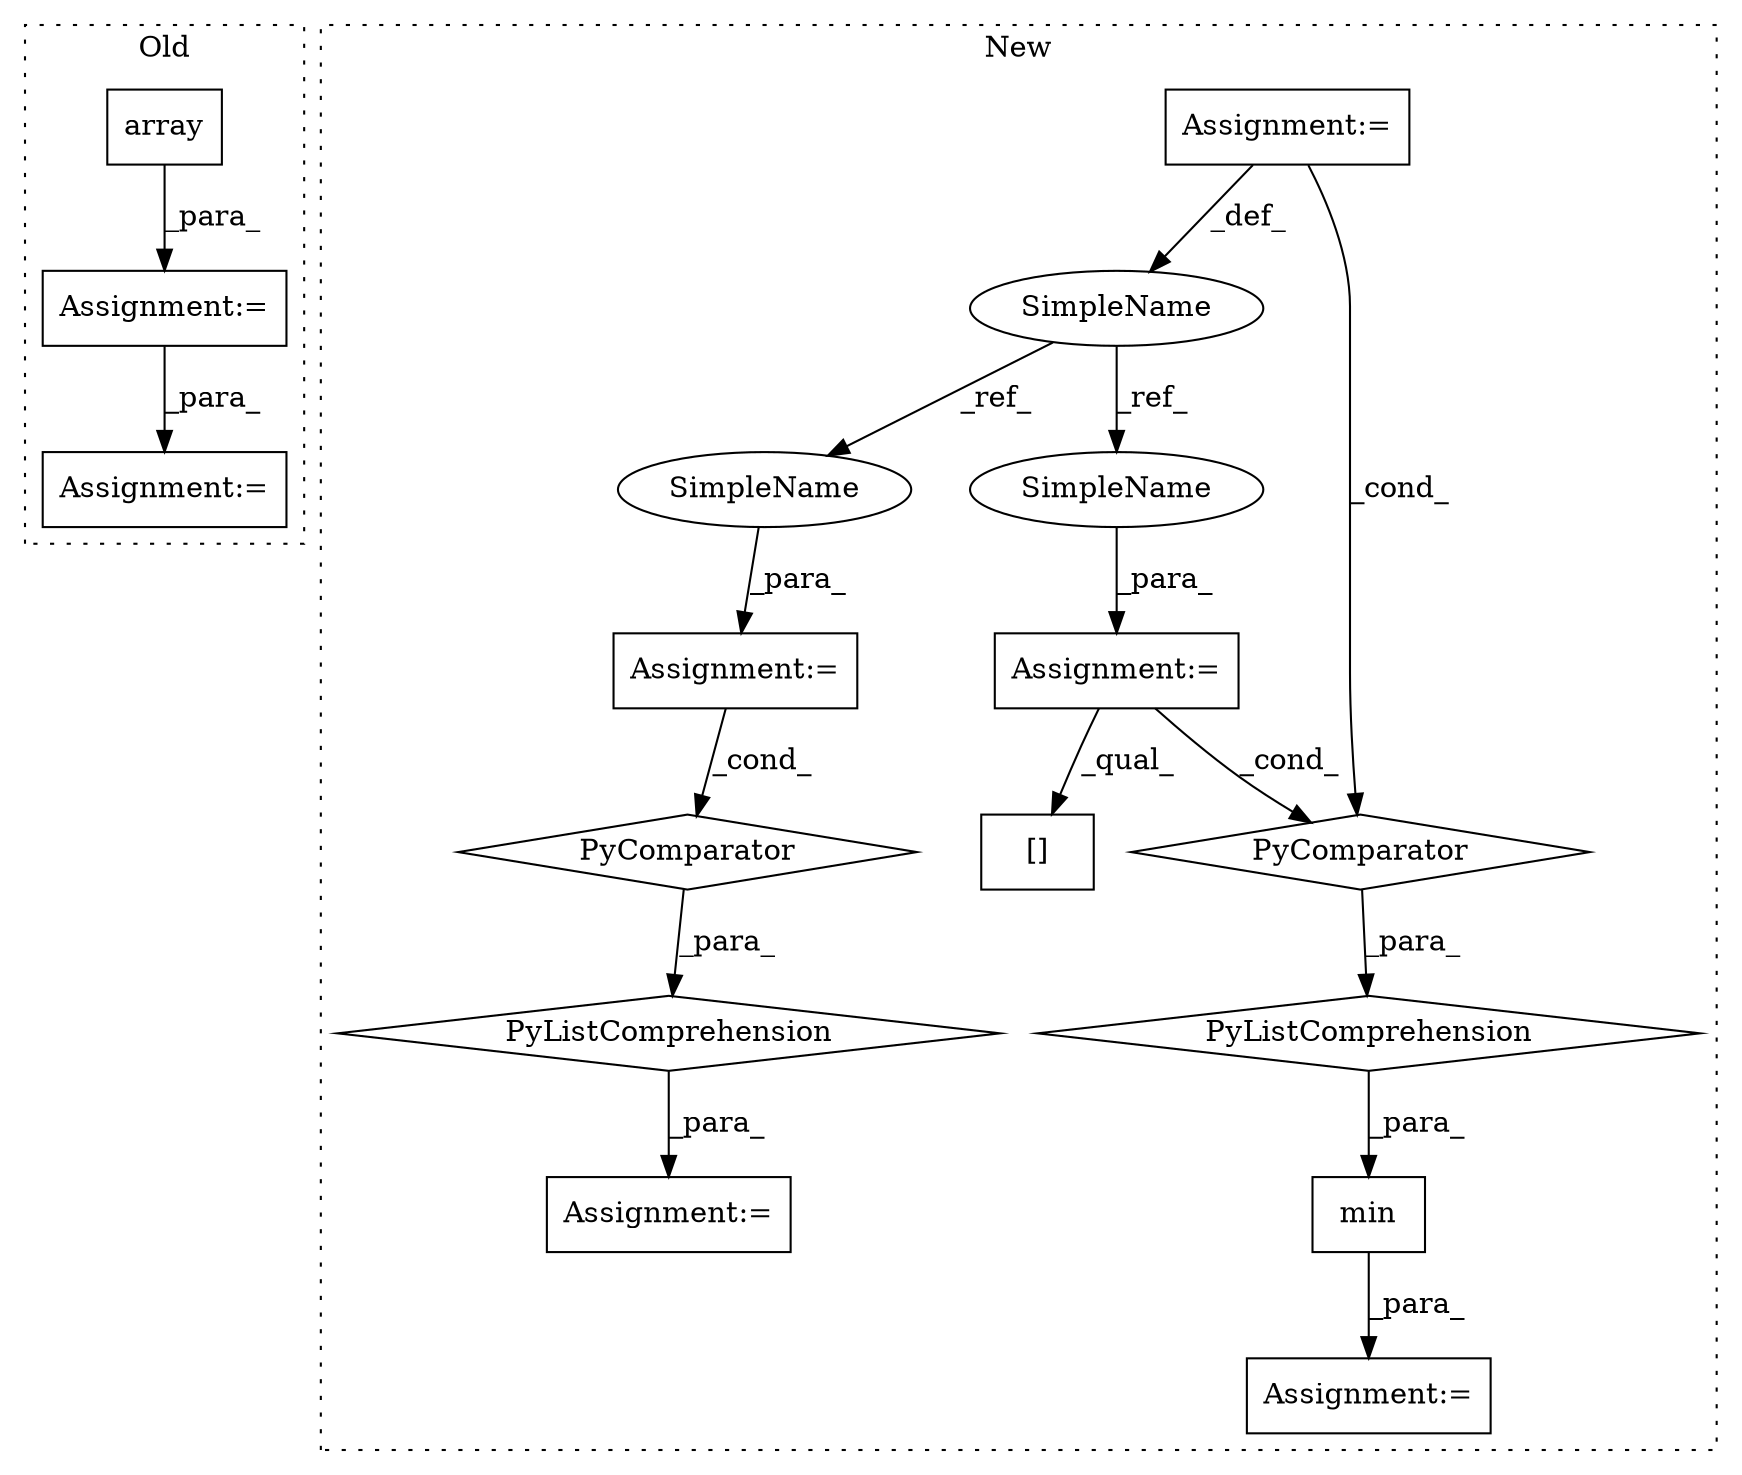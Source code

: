 digraph G {
subgraph cluster0 {
1 [label="array" a="32" s="3727,3764" l="6,1" shape="box"];
6 [label="Assignment:=" a="7" s="3720" l="1" shape="box"];
15 [label="Assignment:=" a="7" s="3838" l="1" shape="box"];
label = "Old";
style="dotted";
}
subgraph cluster1 {
2 [label="PyComparator" a="113" s="4510" l="25" shape="diamond"];
3 [label="PyListComprehension" a="109" s="4436" l="107" shape="diamond"];
4 [label="Assignment:=" a="7" s="4153" l="12" shape="box"];
5 [label="Assignment:=" a="7" s="4420" l="1" shape="box"];
7 [label="[]" a="2" s="4574,4599" l="2,1" shape="box"];
8 [label="Assignment:=" a="7" s="4790" l="1" shape="box"];
9 [label="Assignment:=" a="7" s="4510" l="25" shape="box"];
10 [label="min" a="32" s="4797,4832" l="4,1" shape="box"];
11 [label="PyListComprehension" a="109" s="4574" l="127" shape="diamond"];
12 [label="SimpleName" a="42" s="4259" l="9" shape="ellipse"];
13 [label="Assignment:=" a="7" s="4668" l="25" shape="box"];
14 [label="PyComparator" a="113" s="4668" l="25" shape="diamond"];
16 [label="SimpleName" a="42" s="4517" l="9" shape="ellipse"];
17 [label="SimpleName" a="42" s="4675" l="9" shape="ellipse"];
label = "New";
style="dotted";
}
1 -> 6 [label="_para_"];
2 -> 3 [label="_para_"];
3 -> 5 [label="_para_"];
4 -> 14 [label="_cond_"];
4 -> 12 [label="_def_"];
6 -> 15 [label="_para_"];
9 -> 2 [label="_cond_"];
10 -> 8 [label="_para_"];
11 -> 10 [label="_para_"];
12 -> 17 [label="_ref_"];
12 -> 16 [label="_ref_"];
13 -> 7 [label="_qual_"];
13 -> 14 [label="_cond_"];
14 -> 11 [label="_para_"];
16 -> 9 [label="_para_"];
17 -> 13 [label="_para_"];
}